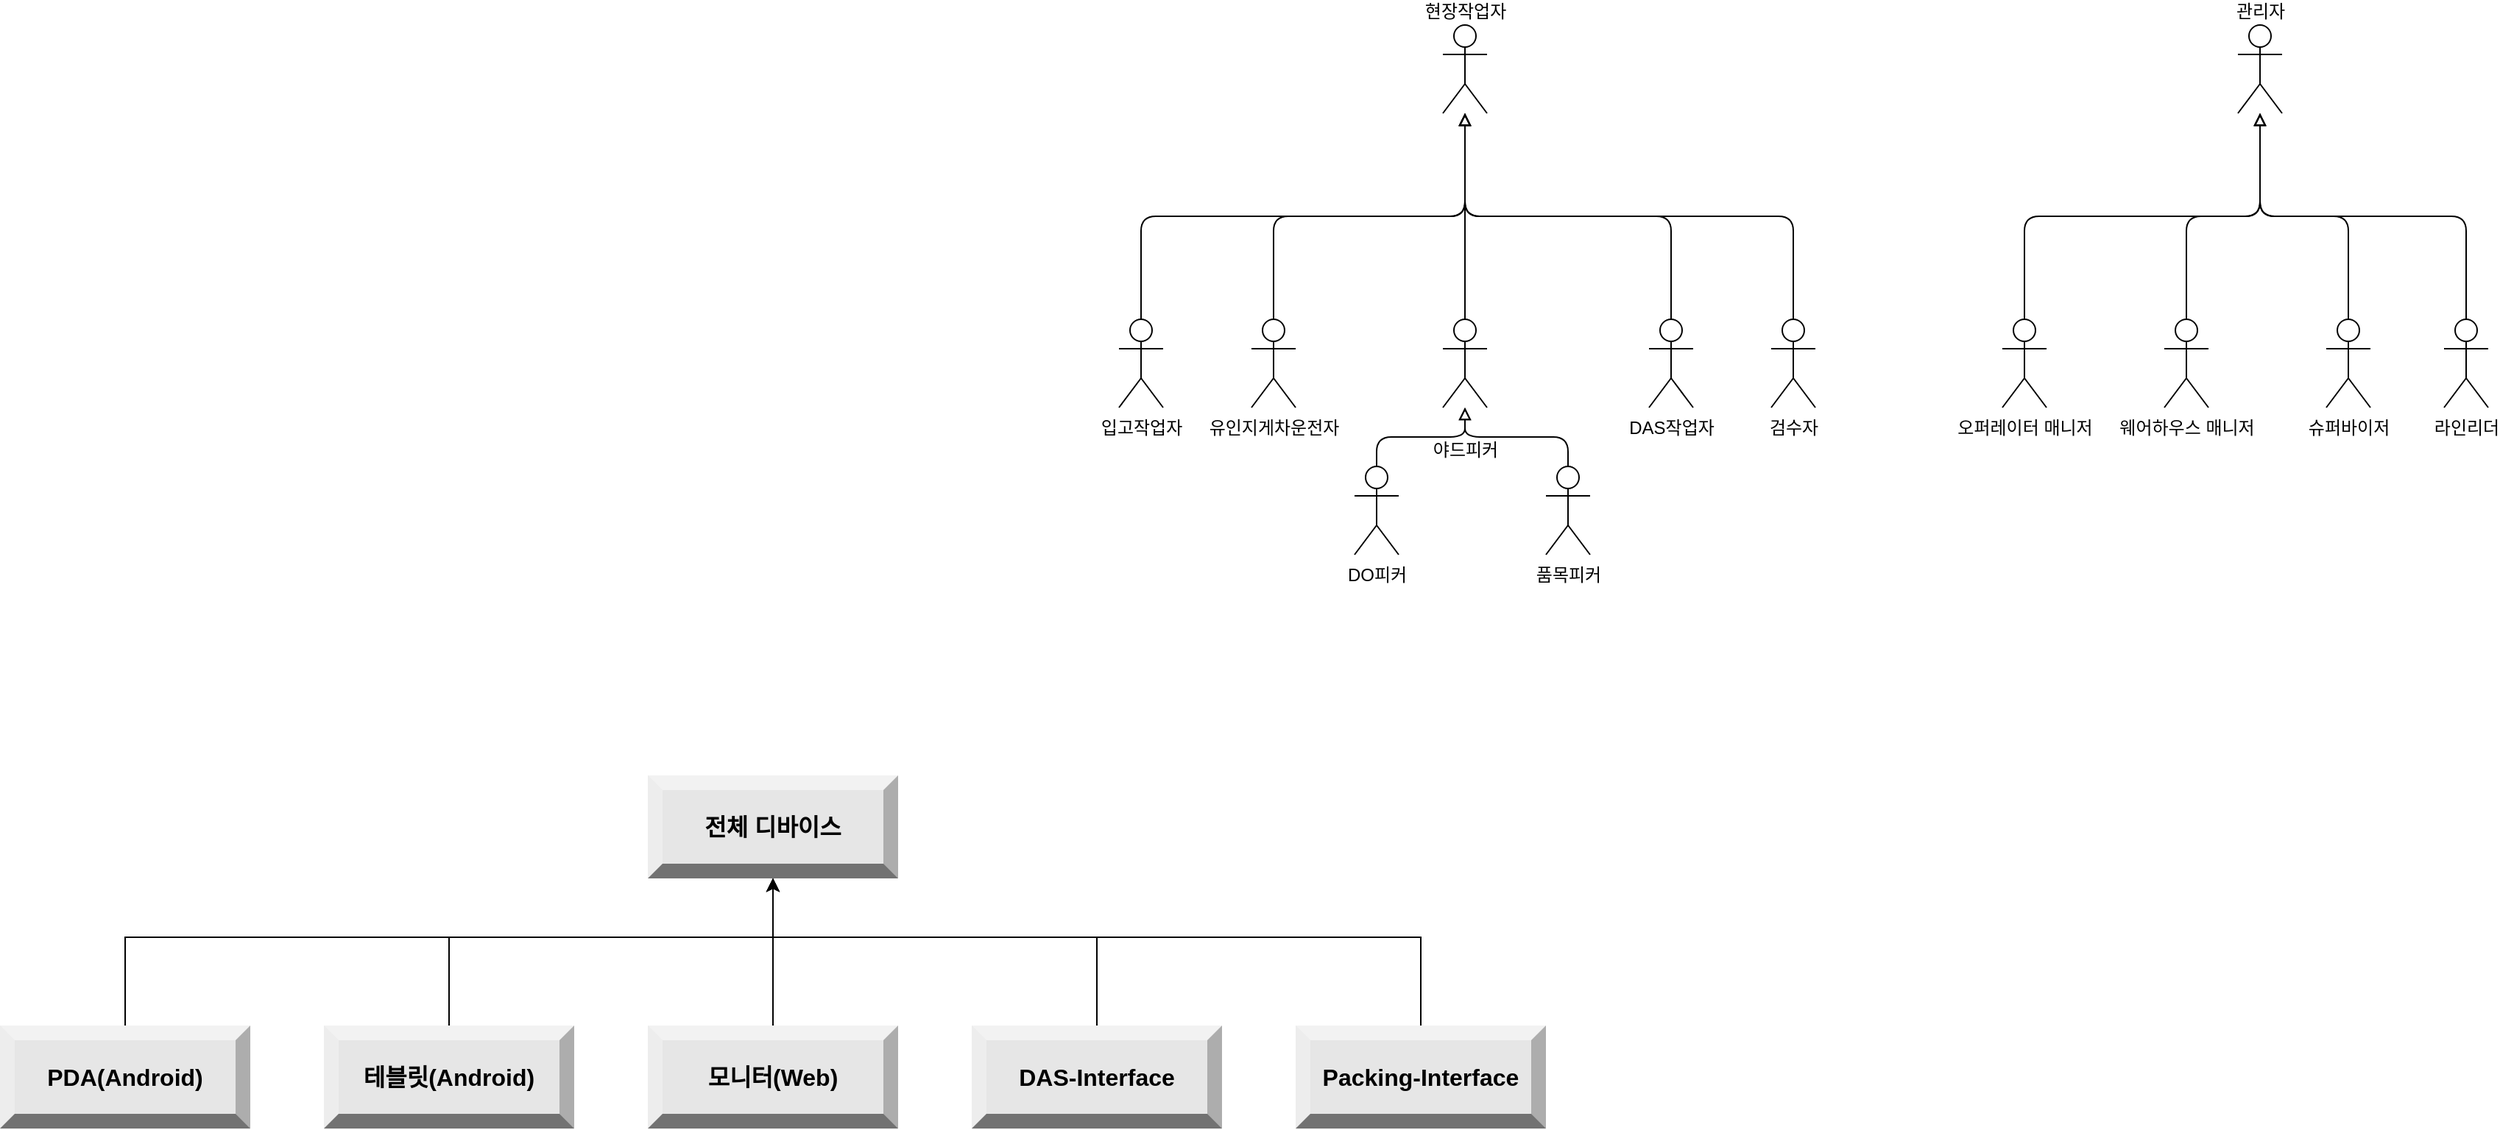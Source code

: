 <mxfile version="22.0.7" type="github">
  <diagram name="페이지-1" id="yQAmCag-o-2PvRjNie-d">
    <mxGraphModel dx="3084" dy="763" grid="1" gridSize="10" guides="1" tooltips="1" connect="1" arrows="1" fold="1" page="1" pageScale="1" pageWidth="827" pageHeight="1169" math="0" shadow="0">
      <root>
        <mxCell id="0" />
        <mxCell id="1" parent="0" />
        <mxCell id="aKXTwvWGmEsXmMIFipIf-1" value="현장작업자&lt;br&gt;" style="shape=umlActor;verticalLabelPosition=top;verticalAlign=bottom;html=1;outlineConnect=0;spacingTop=0;spacingBottom=0;labelPosition=center;align=center;labelBackgroundColor=none;labelBorderColor=none;" parent="1" vertex="1">
          <mxGeometry x="50" y="190" width="30" height="60" as="geometry" />
        </mxCell>
        <mxCell id="aKXTwvWGmEsXmMIFipIf-2" value="DAS작업자" style="shape=umlActor;verticalLabelPosition=bottom;verticalAlign=top;html=1;outlineConnect=0;labelBackgroundColor=none;labelBorderColor=none;" parent="1" vertex="1">
          <mxGeometry x="190" y="390" width="30" height="60" as="geometry" />
        </mxCell>
        <mxCell id="6pBqemIz0L2ROt8qgtm7-3" style="edgeStyle=orthogonalEdgeStyle;rounded=1;orthogonalLoop=1;jettySize=auto;html=1;endArrow=block;endFill=0;labelBackgroundColor=none;labelBorderColor=none;" parent="1" source="aKXTwvWGmEsXmMIFipIf-8" target="aKXTwvWGmEsXmMIFipIf-1" edge="1">
          <mxGeometry relative="1" as="geometry">
            <Array as="points">
              <mxPoint x="288" y="320" />
              <mxPoint x="65" y="320" />
            </Array>
          </mxGeometry>
        </mxCell>
        <mxCell id="aKXTwvWGmEsXmMIFipIf-8" value="검수자" style="shape=umlActor;verticalLabelPosition=bottom;verticalAlign=top;html=1;outlineConnect=0;labelBackgroundColor=none;labelBorderColor=none;" parent="1" vertex="1">
          <mxGeometry x="273" y="390" width="30" height="60" as="geometry" />
        </mxCell>
        <mxCell id="aKXTwvWGmEsXmMIFipIf-21" value="관리자" style="shape=umlActor;verticalLabelPosition=top;verticalAlign=bottom;html=1;outlineConnect=0;labelPosition=center;align=center;" parent="1" vertex="1">
          <mxGeometry x="590" y="190" width="30" height="60" as="geometry" />
        </mxCell>
        <mxCell id="aKXTwvWGmEsXmMIFipIf-22" value="&lt;p style=&quot;line-height: 180%;&quot;&gt;야드피커&lt;br&gt;&lt;/p&gt;" style="shape=umlActor;verticalLabelPosition=bottom;verticalAlign=top;html=1;outlineConnect=0;labelBackgroundColor=none;labelBorderColor=none;" parent="1" vertex="1">
          <mxGeometry x="50" y="390" width="30" height="60" as="geometry" />
        </mxCell>
        <mxCell id="aKXTwvWGmEsXmMIFipIf-29" style="rounded=1;orthogonalLoop=1;jettySize=auto;html=1;endArrow=block;endFill=0;exitX=0.5;exitY=0;exitDx=0;exitDy=0;exitPerimeter=0;edgeStyle=orthogonalEdgeStyle;labelBackgroundColor=none;labelBorderColor=none;" parent="1" source="aKXTwvWGmEsXmMIFipIf-26" target="aKXTwvWGmEsXmMIFipIf-1" edge="1">
          <mxGeometry relative="1" as="geometry" />
        </mxCell>
        <mxCell id="aKXTwvWGmEsXmMIFipIf-26" value="입고작업자" style="shape=umlActor;verticalLabelPosition=bottom;verticalAlign=top;html=1;outlineConnect=0;labelBackgroundColor=none;labelBorderColor=none;" parent="1" vertex="1">
          <mxGeometry x="-170" y="390" width="30" height="60" as="geometry" />
        </mxCell>
        <mxCell id="aKXTwvWGmEsXmMIFipIf-30" style="rounded=1;orthogonalLoop=1;jettySize=auto;html=1;endArrow=block;endFill=0;exitX=0.5;exitY=0;exitDx=0;exitDy=0;exitPerimeter=0;edgeStyle=orthogonalEdgeStyle;labelBackgroundColor=none;labelBorderColor=none;" parent="1" source="aKXTwvWGmEsXmMIFipIf-27" target="aKXTwvWGmEsXmMIFipIf-1" edge="1">
          <mxGeometry relative="1" as="geometry" />
        </mxCell>
        <mxCell id="aKXTwvWGmEsXmMIFipIf-27" value="유인지게차운전자&lt;br&gt;" style="shape=umlActor;verticalLabelPosition=bottom;verticalAlign=top;html=1;outlineConnect=0;labelBackgroundColor=none;labelBorderColor=none;" parent="1" vertex="1">
          <mxGeometry x="-80" y="390" width="30" height="60" as="geometry" />
        </mxCell>
        <mxCell id="aKXTwvWGmEsXmMIFipIf-32" style="rounded=1;orthogonalLoop=1;jettySize=auto;html=1;endArrow=block;endFill=0;exitX=0.5;exitY=0;exitDx=0;exitDy=0;exitPerimeter=0;edgeStyle=orthogonalEdgeStyle;labelBackgroundColor=none;labelBorderColor=none;" parent="1" source="aKXTwvWGmEsXmMIFipIf-22" target="aKXTwvWGmEsXmMIFipIf-1" edge="1">
          <mxGeometry relative="1" as="geometry">
            <mxPoint x="-95" y="410" as="sourcePoint" />
            <mxPoint x="90" y="253" as="targetPoint" />
          </mxGeometry>
        </mxCell>
        <mxCell id="aKXTwvWGmEsXmMIFipIf-34" style="orthogonalLoop=1;jettySize=auto;html=1;endArrow=block;endFill=0;exitX=0.5;exitY=0;exitDx=0;exitDy=0;exitPerimeter=0;rounded=1;edgeStyle=orthogonalEdgeStyle;labelBackgroundColor=none;labelBorderColor=none;" parent="1" source="aKXTwvWGmEsXmMIFipIf-2" target="aKXTwvWGmEsXmMIFipIf-1" edge="1">
          <mxGeometry relative="1" as="geometry">
            <mxPoint x="-75" y="430" as="sourcePoint" />
            <mxPoint x="100" y="240" as="targetPoint" />
          </mxGeometry>
        </mxCell>
        <mxCell id="aKXTwvWGmEsXmMIFipIf-23" value="DO피커" style="shape=umlActor;verticalLabelPosition=bottom;verticalAlign=top;html=1;outlineConnect=0;labelBackgroundColor=none;labelBorderColor=none;" parent="1" vertex="1">
          <mxGeometry x="-10" y="490" width="30" height="60" as="geometry" />
        </mxCell>
        <mxCell id="aKXTwvWGmEsXmMIFipIf-41" value="전체 디바이스" style="labelPosition=center;verticalLabelPosition=middle;align=center;html=1;shape=mxgraph.basic.shaded_button;dx=10;fillColor=#E6E6E6;strokeColor=none;whiteSpace=wrap;fontStyle=1;fontSize=16;" parent="1" vertex="1">
          <mxGeometry x="-490" y="700" width="170" height="70" as="geometry" />
        </mxCell>
        <mxCell id="aKXTwvWGmEsXmMIFipIf-47" style="edgeStyle=orthogonalEdgeStyle;rounded=0;orthogonalLoop=1;jettySize=auto;html=1;" parent="1" source="aKXTwvWGmEsXmMIFipIf-42" target="aKXTwvWGmEsXmMIFipIf-41" edge="1">
          <mxGeometry relative="1" as="geometry">
            <Array as="points">
              <mxPoint x="-845" y="810" />
              <mxPoint x="-405" y="810" />
            </Array>
          </mxGeometry>
        </mxCell>
        <mxCell id="aKXTwvWGmEsXmMIFipIf-42" value="PDA(Android)" style="labelPosition=center;verticalLabelPosition=middle;align=center;html=1;shape=mxgraph.basic.shaded_button;dx=10;fillColor=#E6E6E6;strokeColor=none;whiteSpace=wrap;fontStyle=1;fontSize=16;" parent="1" vertex="1">
          <mxGeometry x="-930" y="870" width="170" height="70" as="geometry" />
        </mxCell>
        <mxCell id="aKXTwvWGmEsXmMIFipIf-48" style="edgeStyle=orthogonalEdgeStyle;rounded=0;orthogonalLoop=1;jettySize=auto;html=1;" parent="1" source="aKXTwvWGmEsXmMIFipIf-43" target="aKXTwvWGmEsXmMIFipIf-41" edge="1">
          <mxGeometry relative="1" as="geometry">
            <Array as="points">
              <mxPoint x="-625" y="810" />
              <mxPoint x="-405" y="810" />
            </Array>
          </mxGeometry>
        </mxCell>
        <mxCell id="aKXTwvWGmEsXmMIFipIf-43" value="테블릿(Android)" style="labelPosition=center;verticalLabelPosition=middle;align=center;html=1;shape=mxgraph.basic.shaded_button;dx=10;fillColor=#E6E6E6;strokeColor=none;whiteSpace=wrap;fontStyle=1;fontSize=16;" parent="1" vertex="1">
          <mxGeometry x="-710" y="870" width="170" height="70" as="geometry" />
        </mxCell>
        <mxCell id="aKXTwvWGmEsXmMIFipIf-49" style="edgeStyle=orthogonalEdgeStyle;rounded=0;orthogonalLoop=1;jettySize=auto;html=1;" parent="1" source="aKXTwvWGmEsXmMIFipIf-44" edge="1">
          <mxGeometry relative="1" as="geometry">
            <mxPoint x="-405" y="770" as="targetPoint" />
          </mxGeometry>
        </mxCell>
        <mxCell id="aKXTwvWGmEsXmMIFipIf-44" value="모니터(Web)" style="labelPosition=center;verticalLabelPosition=middle;align=center;html=1;shape=mxgraph.basic.shaded_button;dx=10;fillColor=#E6E6E6;strokeColor=none;whiteSpace=wrap;fontStyle=1;fontSize=16;" parent="1" vertex="1">
          <mxGeometry x="-490" y="870" width="170" height="70" as="geometry" />
        </mxCell>
        <mxCell id="aKXTwvWGmEsXmMIFipIf-50" style="edgeStyle=orthogonalEdgeStyle;rounded=0;orthogonalLoop=1;jettySize=auto;html=1;" parent="1" source="aKXTwvWGmEsXmMIFipIf-45" target="aKXTwvWGmEsXmMIFipIf-41" edge="1">
          <mxGeometry relative="1" as="geometry">
            <Array as="points">
              <mxPoint x="-185" y="810" />
              <mxPoint x="-405" y="810" />
            </Array>
          </mxGeometry>
        </mxCell>
        <mxCell id="aKXTwvWGmEsXmMIFipIf-45" value="DAS-Interface" style="labelPosition=center;verticalLabelPosition=middle;align=center;html=1;shape=mxgraph.basic.shaded_button;dx=10;fillColor=#E6E6E6;strokeColor=none;whiteSpace=wrap;fontStyle=1;fontSize=16;" parent="1" vertex="1">
          <mxGeometry x="-270" y="870" width="170" height="70" as="geometry" />
        </mxCell>
        <mxCell id="aKXTwvWGmEsXmMIFipIf-52" style="edgeStyle=orthogonalEdgeStyle;rounded=0;orthogonalLoop=1;jettySize=auto;html=1;" parent="1" source="aKXTwvWGmEsXmMIFipIf-46" target="aKXTwvWGmEsXmMIFipIf-41" edge="1">
          <mxGeometry relative="1" as="geometry">
            <Array as="points">
              <mxPoint x="35" y="810" />
              <mxPoint x="-405" y="810" />
            </Array>
          </mxGeometry>
        </mxCell>
        <mxCell id="aKXTwvWGmEsXmMIFipIf-46" value="Packing-Interface" style="labelPosition=center;verticalLabelPosition=middle;align=center;html=1;shape=mxgraph.basic.shaded_button;dx=10;fillColor=#E6E6E6;strokeColor=none;whiteSpace=wrap;fontStyle=1;fontSize=16;" parent="1" vertex="1">
          <mxGeometry x="-50" y="870" width="170" height="70" as="geometry" />
        </mxCell>
        <mxCell id="96kh1_Y4TX8gDnkL_32d-1" value="품목피커" style="shape=umlActor;verticalLabelPosition=bottom;verticalAlign=top;html=1;outlineConnect=0;labelBackgroundColor=none;labelBorderColor=none;" vertex="1" parent="1">
          <mxGeometry x="120" y="490" width="30" height="60" as="geometry" />
        </mxCell>
        <mxCell id="96kh1_Y4TX8gDnkL_32d-4" style="orthogonalLoop=1;jettySize=auto;html=1;endArrow=block;endFill=0;exitX=0.5;exitY=0;exitDx=0;exitDy=0;exitPerimeter=0;rounded=1;edgeStyle=orthogonalEdgeStyle;labelBackgroundColor=none;labelBorderColor=none;" edge="1" parent="1" source="96kh1_Y4TX8gDnkL_32d-1" target="aKXTwvWGmEsXmMIFipIf-22">
          <mxGeometry relative="1" as="geometry">
            <mxPoint x="410" y="390" as="sourcePoint" />
            <mxPoint x="270" y="250" as="targetPoint" />
          </mxGeometry>
        </mxCell>
        <mxCell id="96kh1_Y4TX8gDnkL_32d-5" style="orthogonalLoop=1;jettySize=auto;html=1;endArrow=block;endFill=0;rounded=1;edgeStyle=orthogonalEdgeStyle;exitX=0.5;exitY=0;exitDx=0;exitDy=0;exitPerimeter=0;labelBackgroundColor=none;labelBorderColor=none;" edge="1" parent="1" source="aKXTwvWGmEsXmMIFipIf-23" target="aKXTwvWGmEsXmMIFipIf-22">
          <mxGeometry relative="1" as="geometry">
            <mxPoint x="40" y="490" as="sourcePoint" />
            <mxPoint x="65" y="460" as="targetPoint" />
            <Array as="points">
              <mxPoint x="5" y="470" />
              <mxPoint x="65" y="470" />
            </Array>
          </mxGeometry>
        </mxCell>
        <mxCell id="96kh1_Y4TX8gDnkL_32d-6" value="슈퍼바이저" style="shape=umlActor;verticalLabelPosition=bottom;verticalAlign=top;html=1;outlineConnect=0;" vertex="1" parent="1">
          <mxGeometry x="650" y="390" width="30" height="60" as="geometry" />
        </mxCell>
        <mxCell id="96kh1_Y4TX8gDnkL_32d-7" value="라인리더" style="shape=umlActor;verticalLabelPosition=bottom;verticalAlign=top;html=1;outlineConnect=0;" vertex="1" parent="1">
          <mxGeometry x="730" y="390" width="30" height="60" as="geometry" />
        </mxCell>
        <mxCell id="96kh1_Y4TX8gDnkL_32d-9" value="오퍼레이터 매니저" style="shape=umlActor;verticalLabelPosition=bottom;verticalAlign=top;html=1;outlineConnect=0;" vertex="1" parent="1">
          <mxGeometry x="430" y="390" width="30" height="60" as="geometry" />
        </mxCell>
        <mxCell id="96kh1_Y4TX8gDnkL_32d-10" value="웨어하우스 매니저" style="shape=umlActor;verticalLabelPosition=bottom;verticalAlign=top;html=1;outlineConnect=0;" vertex="1" parent="1">
          <mxGeometry x="540" y="390" width="30" height="60" as="geometry" />
        </mxCell>
        <mxCell id="96kh1_Y4TX8gDnkL_32d-12" style="edgeStyle=orthogonalEdgeStyle;rounded=1;orthogonalLoop=1;jettySize=auto;html=1;endArrow=block;endFill=0;labelBackgroundColor=none;labelBorderColor=none;exitX=0.5;exitY=0;exitDx=0;exitDy=0;exitPerimeter=0;" edge="1" parent="1" source="96kh1_Y4TX8gDnkL_32d-7" target="aKXTwvWGmEsXmMIFipIf-21">
          <mxGeometry relative="1" as="geometry">
            <Array as="points">
              <mxPoint x="745" y="320" />
              <mxPoint x="605" y="320" />
            </Array>
            <mxPoint x="740" y="370" as="sourcePoint" />
            <mxPoint x="270" y="250" as="targetPoint" />
          </mxGeometry>
        </mxCell>
        <mxCell id="96kh1_Y4TX8gDnkL_32d-14" style="edgeStyle=orthogonalEdgeStyle;rounded=1;orthogonalLoop=1;jettySize=auto;html=1;endArrow=block;endFill=0;labelBackgroundColor=none;labelBorderColor=none;exitX=0.5;exitY=0;exitDx=0;exitDy=0;exitPerimeter=0;" edge="1" parent="1" source="96kh1_Y4TX8gDnkL_32d-9" target="aKXTwvWGmEsXmMIFipIf-21">
          <mxGeometry relative="1" as="geometry">
            <Array as="points">
              <mxPoint x="445" y="320" />
              <mxPoint x="605" y="320" />
            </Array>
            <mxPoint x="580" y="390" as="sourcePoint" />
            <mxPoint x="440" y="250" as="targetPoint" />
          </mxGeometry>
        </mxCell>
        <mxCell id="96kh1_Y4TX8gDnkL_32d-15" style="edgeStyle=orthogonalEdgeStyle;rounded=1;orthogonalLoop=1;jettySize=auto;html=1;endArrow=block;endFill=0;labelBackgroundColor=none;labelBorderColor=none;exitX=0.5;exitY=0;exitDx=0;exitDy=0;exitPerimeter=0;" edge="1" parent="1" source="96kh1_Y4TX8gDnkL_32d-10">
          <mxGeometry relative="1" as="geometry">
            <Array as="points">
              <mxPoint x="555" y="320" />
              <mxPoint x="605" y="320" />
            </Array>
            <mxPoint x="445" y="360" as="sourcePoint" />
            <mxPoint x="605" y="250" as="targetPoint" />
          </mxGeometry>
        </mxCell>
        <mxCell id="96kh1_Y4TX8gDnkL_32d-16" style="edgeStyle=orthogonalEdgeStyle;rounded=1;orthogonalLoop=1;jettySize=auto;html=1;endArrow=block;endFill=0;labelBackgroundColor=none;labelBorderColor=none;exitX=0.5;exitY=0;exitDx=0;exitDy=0;exitPerimeter=0;" edge="1" parent="1" source="96kh1_Y4TX8gDnkL_32d-6" target="aKXTwvWGmEsXmMIFipIf-21">
          <mxGeometry relative="1" as="geometry">
            <Array as="points">
              <mxPoint x="665" y="320" />
              <mxPoint x="605" y="320" />
            </Array>
            <mxPoint x="680" y="390" as="sourcePoint" />
            <mxPoint x="730" y="220" as="targetPoint" />
          </mxGeometry>
        </mxCell>
      </root>
    </mxGraphModel>
  </diagram>
</mxfile>
